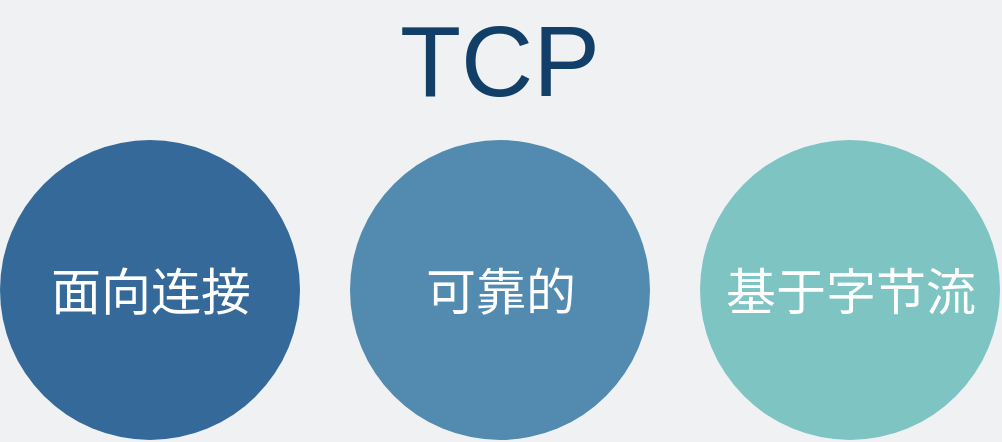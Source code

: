 <mxfile version="20.1.1" type="github">
  <diagram id="3228e29e-7158-1315-38df-8450db1d8a1d" name="Page-1">
    <mxGraphModel dx="1298" dy="699" grid="0" gridSize="10" guides="1" tooltips="1" connect="1" arrows="1" fold="1" page="1" pageScale="1" pageWidth="600" pageHeight="300" background="#EFF1F3" math="0" shadow="0">
      <root>
        <mxCell id="0" />
        <mxCell id="1" parent="0" />
        <mxCell id="21531" value="基于字节流" style="ellipse;strokeColor=none;html=1;fontColor=#FFFFFF;fontSize=25;shadow=0;fillColor=#7EC4C3;" parent="1" vertex="1">
          <mxGeometry x="390" y="90" width="150" height="150" as="geometry" />
        </mxCell>
        <mxCell id="21532" value="面向连接" style="ellipse;strokeColor=none;html=1;fontColor=#FFFFFF;fontSize=25;shadow=0;fillColor=#35699A;" parent="1" vertex="1">
          <mxGeometry x="40" y="90" width="150" height="150" as="geometry" />
        </mxCell>
        <mxCell id="21533" value="可靠的" style="ellipse;strokeColor=none;html=1;fontColor=#FFFFFF;fontSize=25;shadow=0;fillColor=#538AAF;" parent="1" vertex="1">
          <mxGeometry x="215" y="90" width="150" height="150" as="geometry" />
        </mxCell>
        <mxCell id="iaZQ5ZHkEwGbRsQ7YX7E-21540" value="&lt;font color=&quot;#123f67&quot;&gt;TCP&lt;/font&gt;" style="text;html=1;strokeColor=none;fillColor=none;align=center;verticalAlign=middle;whiteSpace=wrap;rounded=0;fontSize=50;shadow=1;" parent="1" vertex="1">
          <mxGeometry x="270" y="40" width="40" height="20" as="geometry" />
        </mxCell>
      </root>
    </mxGraphModel>
  </diagram>
</mxfile>
